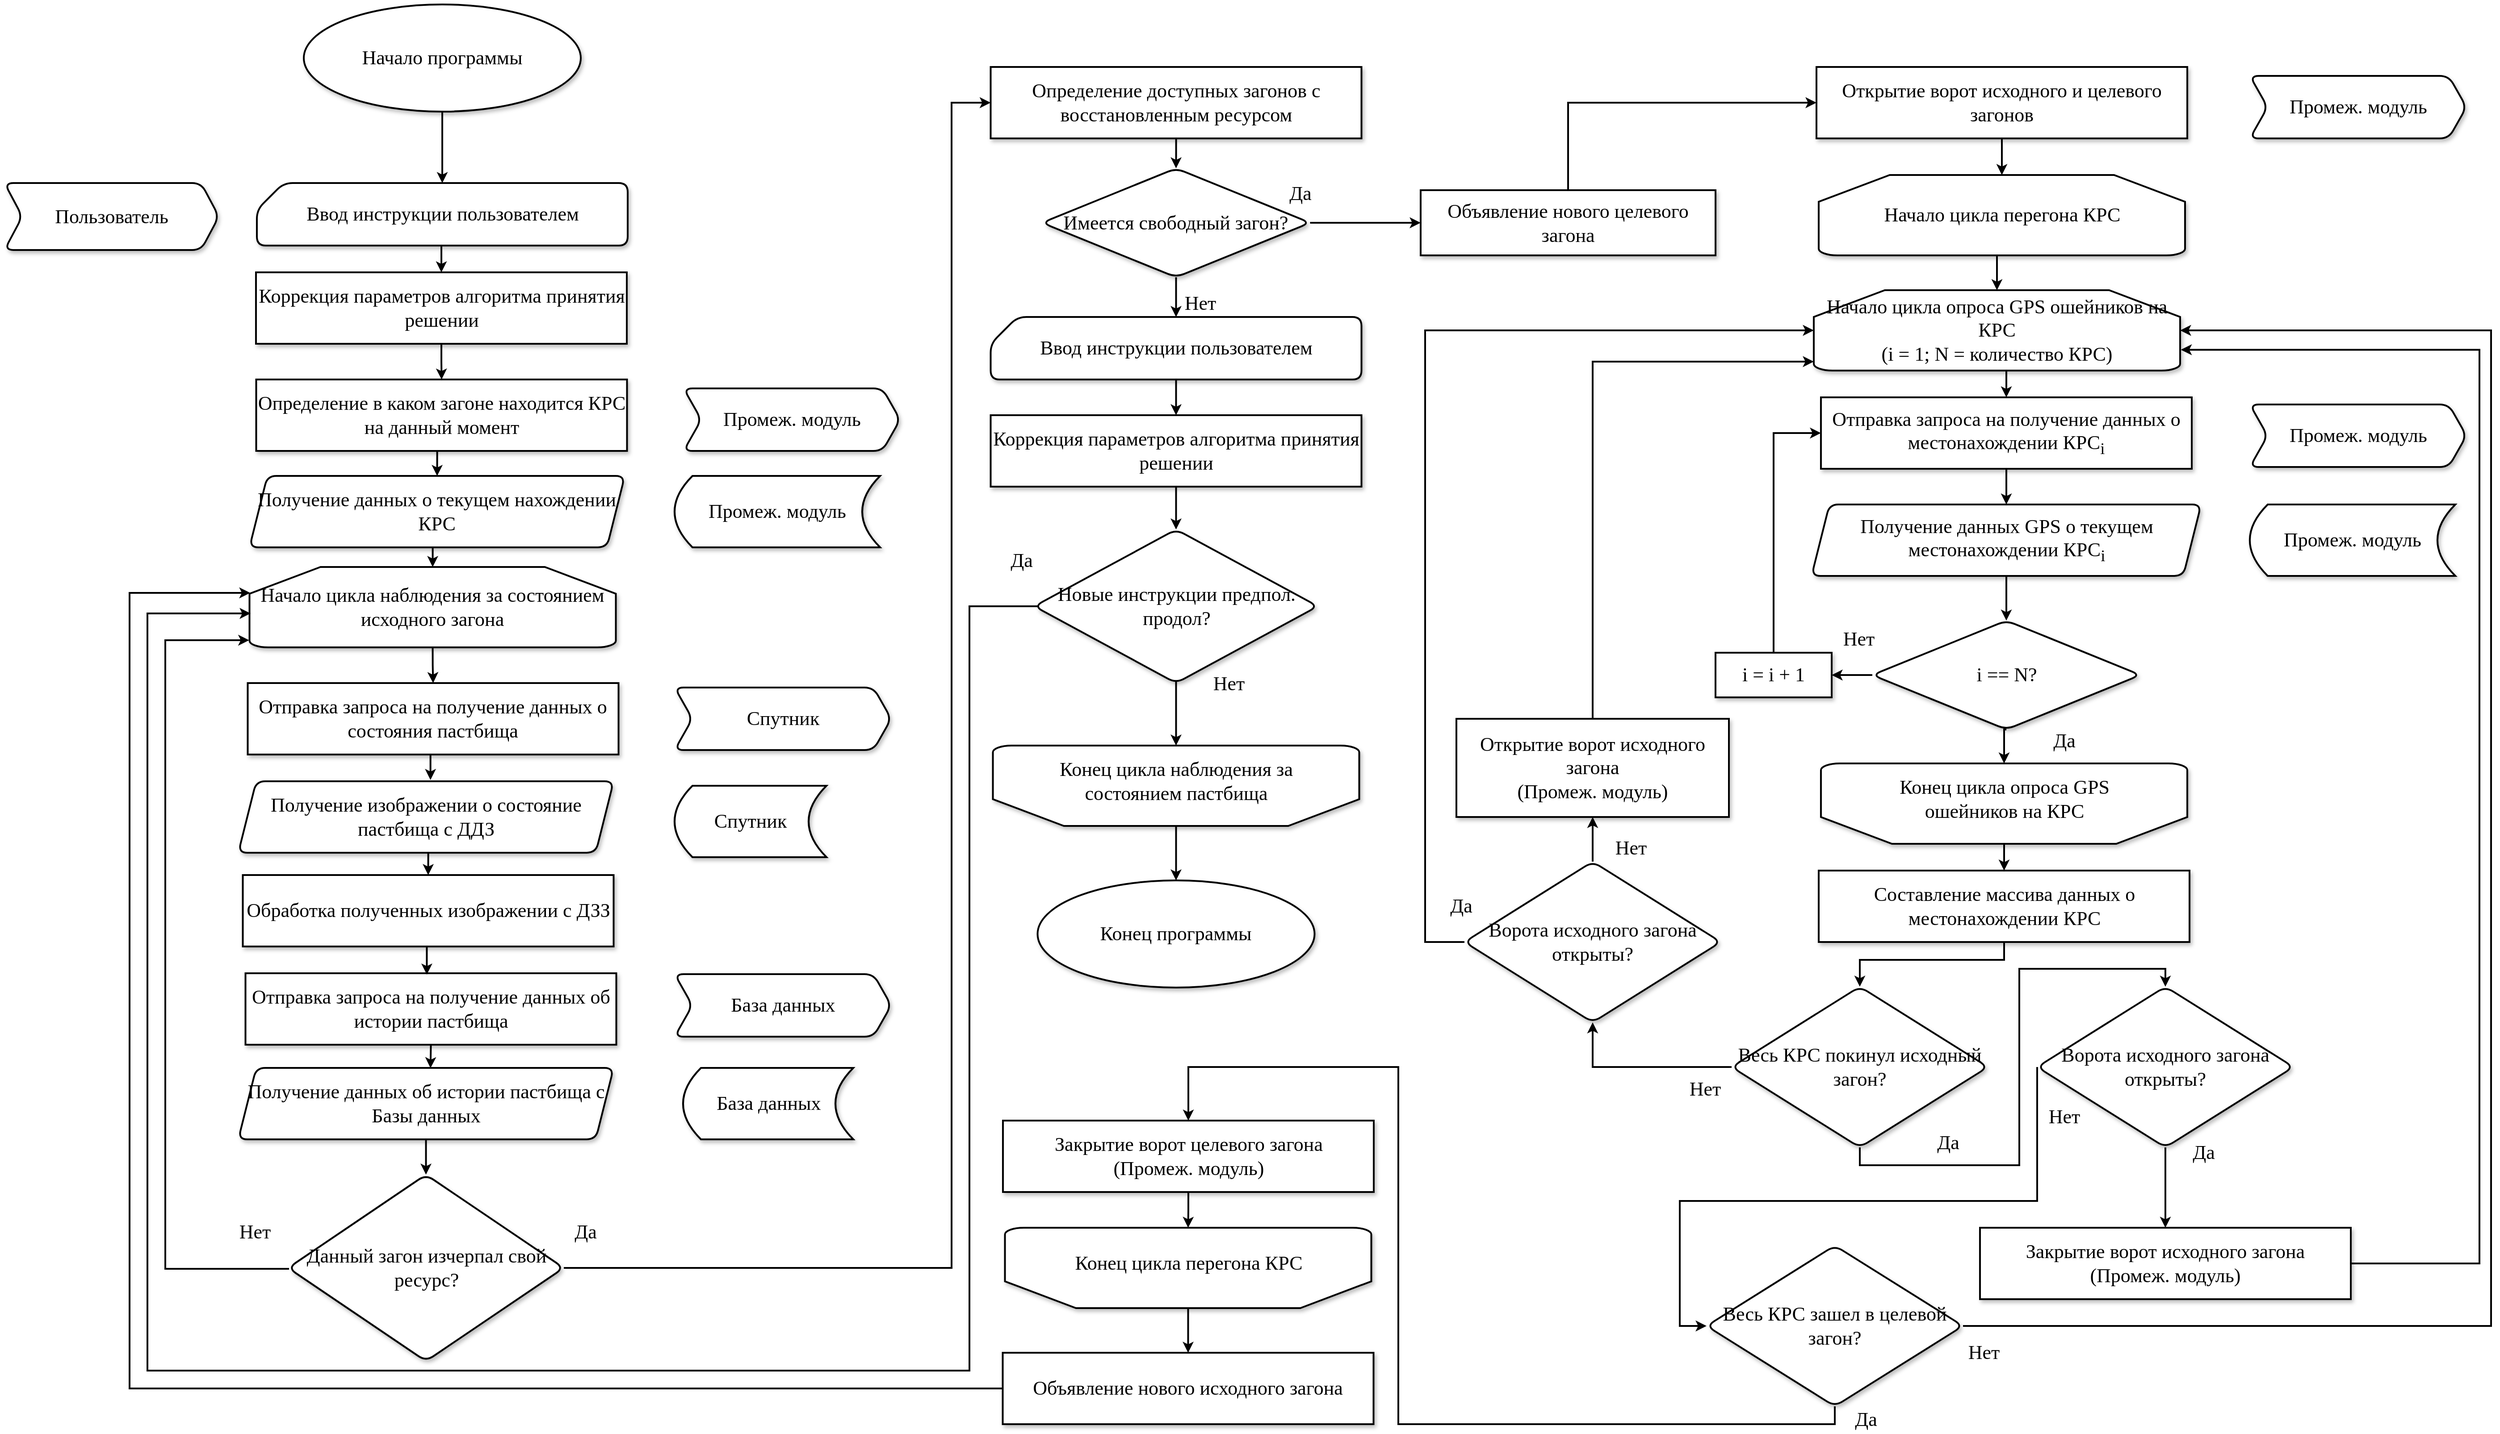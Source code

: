 <mxfile version="13.9.9" type="device"><diagram id="bFi8-XZkjR38sBcgHTQb" name="Page-1"><mxGraphModel dx="2370" dy="1370" grid="1" gridSize="10" guides="1" tooltips="1" connect="1" arrows="1" fold="1" page="1" pageScale="1" pageWidth="1169" pageHeight="827" math="0" shadow="0"><root><mxCell id="0"/><mxCell id="1" parent="0"/><mxCell id="Co5cbFjXZecq965UtmEW-3" style="edgeStyle=orthogonalEdgeStyle;rounded=0;orthogonalLoop=1;jettySize=auto;html=1;exitX=0.5;exitY=1;exitDx=0;exitDy=0;entryX=0.5;entryY=0;entryDx=0;entryDy=0;strokeWidth=2;" parent="1" source="e-T2P2M7QScNekjC2IlG-3" target="e-T2P2M7QScNekjC2IlG-33" edge="1"><mxGeometry relative="1" as="geometry"/></mxCell><mxCell id="e-T2P2M7QScNekjC2IlG-3" value="Коррекция параметров алгоритма принятия решении" style="rounded=0;whiteSpace=wrap;html=1;shadow=1;glass=0;sketch=0;strokeWidth=2;fontFamily=Verdana;fontSize=22;" parent="1" vertex="1"><mxGeometry x="301.5" y="310" width="415" height="80" as="geometry"/></mxCell><mxCell id="e-T2P2M7QScNekjC2IlG-79" style="edgeStyle=orthogonalEdgeStyle;rounded=0;orthogonalLoop=1;jettySize=auto;html=1;exitX=0.5;exitY=1;exitDx=0;exitDy=0;entryX=0.5;entryY=0;entryDx=0;entryDy=0;strokeWidth=2;fillColor=#ffffff;fontFamily=Verdana;fontSize=22;" parent="1" source="e-T2P2M7QScNekjC2IlG-4" target="e-T2P2M7QScNekjC2IlG-51" edge="1"><mxGeometry relative="1" as="geometry"/></mxCell><mxCell id="e-T2P2M7QScNekjC2IlG-4" value="Получение изображении о состояние пастбища с ДДЗ" style="shape=parallelogram;perimeter=parallelogramPerimeter;whiteSpace=wrap;html=1;fixedSize=1;rounded=1;shadow=1;glass=0;sketch=0;strokeWidth=2;fontFamily=Verdana;fontSize=22;" parent="1" vertex="1"><mxGeometry x="281.75" y="880" width="420" height="80" as="geometry"/></mxCell><mxCell id="e-T2P2M7QScNekjC2IlG-70" style="edgeStyle=orthogonalEdgeStyle;rounded=0;orthogonalLoop=1;jettySize=auto;html=1;exitX=1;exitY=0.5;exitDx=0;exitDy=0;entryX=0;entryY=0.5;entryDx=0;entryDy=0;strokeWidth=2;fillColor=#ffffff;fontFamily=Verdana;fontSize=22;" parent="1" source="e-T2P2M7QScNekjC2IlG-5" target="e-T2P2M7QScNekjC2IlG-35" edge="1"><mxGeometry relative="1" as="geometry"><mxPoint x="982" y="120" as="sourcePoint"/><Array as="points"><mxPoint x="1080" y="1425"/><mxPoint x="1080" y="120"/></Array></mxGeometry></mxCell><mxCell id="e-T2P2M7QScNekjC2IlG-84" style="edgeStyle=orthogonalEdgeStyle;rounded=0;orthogonalLoop=1;jettySize=auto;html=1;exitX=0;exitY=0.5;exitDx=0;exitDy=0;entryX=-0.001;entryY=0.911;entryDx=0;entryDy=0;entryPerimeter=0;strokeWidth=2;fillColor=#ffffff;fontFamily=Verdana;fontSize=22;" parent="1" source="e-T2P2M7QScNekjC2IlG-5" target="e-T2P2M7QScNekjC2IlG-11" edge="1"><mxGeometry relative="1" as="geometry"><Array as="points"><mxPoint x="200" y="1426"/><mxPoint x="200" y="722"/></Array></mxGeometry></mxCell><mxCell id="e-T2P2M7QScNekjC2IlG-5" value="&lt;font style=&quot;font-size: 22px&quot;&gt;Данный загон изчерпал свой ресурс?&lt;/font&gt;" style="rhombus;whiteSpace=wrap;html=1;rounded=1;shadow=1;glass=0;sketch=0;strokeWidth=2;fontFamily=Verdana;fontSize=22;labelPosition=center;verticalLabelPosition=middle;align=center;verticalAlign=middle;" parent="1" vertex="1"><mxGeometry x="337.5" y="1320.5" width="308.5" height="209" as="geometry"/></mxCell><mxCell id="ansEejGBNnt-hUY4Amy4-2" style="edgeStyle=orthogonalEdgeStyle;rounded=0;orthogonalLoop=1;jettySize=auto;html=1;exitX=0.5;exitY=1;exitDx=0;exitDy=0;entryX=0.5;entryY=0;entryDx=0;entryDy=0;entryPerimeter=0;strokeWidth=2;" parent="1" source="e-T2P2M7QScNekjC2IlG-8" target="e-T2P2M7QScNekjC2IlG-10" edge="1"><mxGeometry relative="1" as="geometry"/></mxCell><mxCell id="e-T2P2M7QScNekjC2IlG-8" value="Начало программы" style="ellipse;whiteSpace=wrap;html=1;rounded=1;shadow=1;glass=0;sketch=0;strokeWidth=2;fontFamily=Verdana;fontSize=22;" parent="1" vertex="1"><mxGeometry x="355" y="10" width="310" height="120" as="geometry"/></mxCell><mxCell id="e-T2P2M7QScNekjC2IlG-9" value="Конец программы" style="ellipse;whiteSpace=wrap;html=1;rounded=1;shadow=1;glass=0;sketch=0;strokeWidth=2;fontFamily=Verdana;fontSize=22;" parent="1" vertex="1"><mxGeometry x="1176.25" y="991" width="310" height="120" as="geometry"/></mxCell><mxCell id="ansEejGBNnt-hUY4Amy4-3" style="edgeStyle=orthogonalEdgeStyle;rounded=0;orthogonalLoop=1;jettySize=auto;html=1;exitX=0.5;exitY=1;exitDx=0;exitDy=0;exitPerimeter=0;entryX=0.5;entryY=0;entryDx=0;entryDy=0;strokeWidth=2;" parent="1" source="e-T2P2M7QScNekjC2IlG-10" target="e-T2P2M7QScNekjC2IlG-3" edge="1"><mxGeometry relative="1" as="geometry"/></mxCell><mxCell id="e-T2P2M7QScNekjC2IlG-10" value="Ввод инструкции пользователем" style="shape=card;whiteSpace=wrap;html=1;rounded=1;shadow=1;glass=0;sketch=0;strokeWidth=2;fontFamily=Verdana;fontSize=22;" parent="1" vertex="1"><mxGeometry x="302.5" y="210" width="415" height="70" as="geometry"/></mxCell><mxCell id="Co5cbFjXZecq965UtmEW-2" style="edgeStyle=orthogonalEdgeStyle;rounded=0;orthogonalLoop=1;jettySize=auto;html=1;exitX=0.5;exitY=1;exitDx=0;exitDy=0;exitPerimeter=0;entryX=0.5;entryY=0;entryDx=0;entryDy=0;strokeWidth=2;" parent="1" source="e-T2P2M7QScNekjC2IlG-11" target="e-T2P2M7QScNekjC2IlG-27" edge="1"><mxGeometry relative="1" as="geometry"/></mxCell><mxCell id="e-T2P2M7QScNekjC2IlG-11" value="Начало цикла наблюдения за состоянием исходного загона" style="strokeWidth=2;html=1;shape=mxgraph.flowchart.loop_limit;whiteSpace=wrap;rounded=1;shadow=1;glass=0;sketch=0;fontFamily=Verdana;fontSize=22;" parent="1" vertex="1"><mxGeometry x="294.25" y="640" width="410" height="90" as="geometry"/></mxCell><mxCell id="e-T2P2M7QScNekjC2IlG-16" value="" style="group" parent="1" vertex="1" connectable="0"><mxGeometry x="1126.25" y="840" width="410" height="90" as="geometry"/></mxCell><mxCell id="e-T2P2M7QScNekjC2IlG-12" value="" style="strokeWidth=2;shape=mxgraph.flowchart.loop_limit;whiteSpace=wrap;rounded=1;shadow=1;glass=0;sketch=0;fontFamily=Verdana;fontSize=22;rotation=-180;horizontal=1;verticalAlign=middle;labelPosition=center;verticalLabelPosition=middle;align=center;html=1;flipH=0;flipV=0;direction=east;" parent="e-T2P2M7QScNekjC2IlG-16" vertex="1"><mxGeometry width="410" height="90" as="geometry"/></mxCell><mxCell id="e-T2P2M7QScNekjC2IlG-15" value="&lt;span style=&quot;background-color: rgb(255 , 255 , 255)&quot;&gt;Конец цикла наблюдения за &lt;br&gt;состоянием пастбища&lt;/span&gt;" style="text;html=1;align=center;verticalAlign=middle;resizable=0;points=[];autosize=1;fontSize=22;fontFamily=Verdana;" parent="e-T2P2M7QScNekjC2IlG-16" vertex="1"><mxGeometry x="35" y="10" width="340" height="60" as="geometry"/></mxCell><mxCell id="Co5cbFjXZecq965UtmEW-7" style="edgeStyle=orthogonalEdgeStyle;rounded=0;orthogonalLoop=1;jettySize=auto;html=1;exitX=0.5;exitY=1;exitDx=0;exitDy=0;entryX=0.5;entryY=0;entryDx=0;entryDy=0;strokeWidth=2;" parent="1" source="e-T2P2M7QScNekjC2IlG-17" target="e-T2P2M7QScNekjC2IlG-5" edge="1"><mxGeometry relative="1" as="geometry"/></mxCell><mxCell id="e-T2P2M7QScNekjC2IlG-17" value="Получение данных об истории пастбища с Базы данных" style="shape=parallelogram;perimeter=parallelogramPerimeter;whiteSpace=wrap;html=1;fixedSize=1;rounded=1;shadow=1;glass=0;sketch=0;strokeWidth=2;fontFamily=Verdana;fontSize=22;" parent="1" vertex="1"><mxGeometry x="281.75" y="1201" width="420" height="80" as="geometry"/></mxCell><mxCell id="e-T2P2M7QScNekjC2IlG-21" value="Спутник" style="shape=dataStorage;whiteSpace=wrap;html=1;fixedSize=1;rounded=1;shadow=1;glass=0;sketch=0;strokeWidth=2;fontFamily=Verdana;fontSize=22;" parent="1" vertex="1"><mxGeometry x="770" y="885" width="170" height="80" as="geometry"/></mxCell><mxCell id="e-T2P2M7QScNekjC2IlG-78" style="edgeStyle=orthogonalEdgeStyle;rounded=0;orthogonalLoop=1;jettySize=auto;html=1;exitX=0.5;exitY=1;exitDx=0;exitDy=0;entryX=0.512;entryY=-0.019;entryDx=0;entryDy=0;entryPerimeter=0;strokeWidth=2;fillColor=#ffffff;fontFamily=Verdana;fontSize=22;" parent="1" source="e-T2P2M7QScNekjC2IlG-27" target="e-T2P2M7QScNekjC2IlG-4" edge="1"><mxGeometry relative="1" as="geometry"/></mxCell><mxCell id="e-T2P2M7QScNekjC2IlG-27" value="Отправка запроса на получение данных о состояния пастбища" style="rounded=0;whiteSpace=wrap;html=1;shadow=1;glass=0;sketch=0;strokeWidth=2;fontFamily=Verdana;fontSize=22;" parent="1" vertex="1"><mxGeometry x="292.25" y="770" width="415" height="80" as="geometry"/></mxCell><mxCell id="e-T2P2M7QScNekjC2IlG-28" value="Спутник" style="shape=step;perimeter=stepPerimeter;whiteSpace=wrap;html=1;fixedSize=1;rounded=1;shadow=1;glass=0;sketch=0;strokeWidth=2;fontFamily=Verdana;fontSize=22;" parent="1" vertex="1"><mxGeometry x="770" y="775" width="242.5" height="70" as="geometry"/></mxCell><mxCell id="e-T2P2M7QScNekjC2IlG-30" value="База данных" style="shape=dataStorage;whiteSpace=wrap;html=1;fixedSize=1;rounded=1;shadow=1;glass=0;sketch=0;strokeWidth=2;fontFamily=Verdana;fontSize=22;" parent="1" vertex="1"><mxGeometry x="779.5" y="1201" width="190.5" height="80" as="geometry"/></mxCell><mxCell id="e-T2P2M7QScNekjC2IlG-81" style="edgeStyle=orthogonalEdgeStyle;rounded=0;orthogonalLoop=1;jettySize=auto;html=1;exitX=0.5;exitY=1;exitDx=0;exitDy=0;entryX=0.512;entryY=0.003;entryDx=0;entryDy=0;entryPerimeter=0;strokeWidth=2;fillColor=#ffffff;fontFamily=Verdana;fontSize=22;" parent="1" source="e-T2P2M7QScNekjC2IlG-31" target="e-T2P2M7QScNekjC2IlG-17" edge="1"><mxGeometry relative="1" as="geometry"/></mxCell><mxCell id="e-T2P2M7QScNekjC2IlG-31" value="Отправка запроса на получение данных об истории пастбища" style="rounded=0;whiteSpace=wrap;html=1;shadow=1;glass=0;sketch=0;strokeWidth=2;fontFamily=Verdana;fontSize=22;" parent="1" vertex="1"><mxGeometry x="289.75" y="1095" width="415" height="80" as="geometry"/></mxCell><mxCell id="e-T2P2M7QScNekjC2IlG-32" value="База данных" style="shape=step;perimeter=stepPerimeter;whiteSpace=wrap;html=1;fixedSize=1;rounded=1;shadow=1;glass=0;sketch=0;strokeWidth=2;fontFamily=Verdana;fontSize=22;" parent="1" vertex="1"><mxGeometry x="770" y="1096" width="242.5" height="70" as="geometry"/></mxCell><mxCell id="GmM8mbtQLHidGKIdBbC9-91" style="edgeStyle=orthogonalEdgeStyle;rounded=0;orthogonalLoop=1;jettySize=auto;html=1;exitX=0.5;exitY=1;exitDx=0;exitDy=0;entryX=0.5;entryY=0;entryDx=0;entryDy=0;strokeWidth=2;" parent="1" source="e-T2P2M7QScNekjC2IlG-33" target="GmM8mbtQLHidGKIdBbC9-88" edge="1"><mxGeometry relative="1" as="geometry"/></mxCell><mxCell id="e-T2P2M7QScNekjC2IlG-33" value="Определение в каком загоне находится КРС на данный момент" style="rounded=0;whiteSpace=wrap;html=1;shadow=1;glass=0;sketch=0;strokeWidth=2;fontFamily=Verdana;fontSize=22;" parent="1" vertex="1"><mxGeometry x="301.75" y="430" width="415" height="80" as="geometry"/></mxCell><mxCell id="e-T2P2M7QScNekjC2IlG-55" style="edgeStyle=orthogonalEdgeStyle;rounded=0;orthogonalLoop=1;jettySize=auto;html=1;exitX=0.5;exitY=1;exitDx=0;exitDy=0;entryX=0.5;entryY=0;entryDx=0;entryDy=0;entryPerimeter=0;strokeWidth=2;fillColor=#ffffff;fontFamily=Verdana;fontSize=22;" parent="1" source="e-T2P2M7QScNekjC2IlG-34" target="e-T2P2M7QScNekjC2IlG-48" edge="1"><mxGeometry relative="1" as="geometry"/></mxCell><mxCell id="inDBmxUrk0hb2A4qT8G2-2" style="edgeStyle=orthogonalEdgeStyle;rounded=0;orthogonalLoop=1;jettySize=auto;html=1;exitX=1;exitY=0.5;exitDx=0;exitDy=0;entryX=0;entryY=0.5;entryDx=0;entryDy=0;strokeWidth=2;" edge="1" parent="1" source="e-T2P2M7QScNekjC2IlG-34" target="inDBmxUrk0hb2A4qT8G2-1"><mxGeometry relative="1" as="geometry"/></mxCell><mxCell id="e-T2P2M7QScNekjC2IlG-34" value="Имеется свободный загон?" style="rhombus;whiteSpace=wrap;html=1;rounded=1;shadow=1;glass=0;sketch=0;strokeWidth=2;fontFamily=Verdana;fontSize=22;" parent="1" vertex="1"><mxGeometry x="1181.25" y="193.5" width="300" height="122" as="geometry"/></mxCell><mxCell id="e-T2P2M7QScNekjC2IlG-53" style="edgeStyle=orthogonalEdgeStyle;rounded=0;orthogonalLoop=1;jettySize=auto;html=1;entryX=0.5;entryY=0;entryDx=0;entryDy=0;strokeWidth=2;fillColor=#ffffff;fontFamily=Verdana;fontSize=22;" parent="1" source="e-T2P2M7QScNekjC2IlG-35" target="e-T2P2M7QScNekjC2IlG-34" edge="1"><mxGeometry relative="1" as="geometry"/></mxCell><mxCell id="e-T2P2M7QScNekjC2IlG-35" value="Определение доступных загонов с восстановленным ресурсом" style="rounded=0;whiteSpace=wrap;html=1;shadow=1;glass=0;sketch=0;strokeWidth=2;fontFamily=Verdana;fontSize=22;" parent="1" vertex="1"><mxGeometry x="1123.75" y="80" width="415" height="80" as="geometry"/></mxCell><mxCell id="e-T2P2M7QScNekjC2IlG-37" value="Промеж. модуль" style="shape=step;perimeter=stepPerimeter;whiteSpace=wrap;html=1;fixedSize=1;rounded=1;shadow=1;glass=0;sketch=0;strokeWidth=2;fontFamily=Verdana;fontSize=22;" parent="1" vertex="1"><mxGeometry x="2533" y="90" width="242.5" height="70" as="geometry"/></mxCell><mxCell id="e-T2P2M7QScNekjC2IlG-45" value="Промеж. модуль" style="shape=step;perimeter=stepPerimeter;whiteSpace=wrap;html=1;fixedSize=1;rounded=1;shadow=1;glass=0;sketch=0;strokeWidth=2;fontFamily=Verdana;fontSize=22;" parent="1" vertex="1"><mxGeometry x="2533" y="458" width="242.5" height="70" as="geometry"/></mxCell><mxCell id="e-T2P2M7QScNekjC2IlG-46" value="Промеж. модуль" style="shape=dataStorage;whiteSpace=wrap;html=1;fixedSize=1;rounded=1;shadow=1;glass=0;sketch=0;strokeWidth=2;fontFamily=Verdana;fontSize=22;" parent="1" vertex="1"><mxGeometry x="2533" y="570" width="230" height="80" as="geometry"/></mxCell><mxCell id="e-T2P2M7QScNekjC2IlG-87" style="edgeStyle=orthogonalEdgeStyle;rounded=0;orthogonalLoop=1;jettySize=auto;html=1;exitX=0.014;exitY=0.5;exitDx=0;exitDy=0;strokeWidth=2;fillColor=#ffffff;fontFamily=Verdana;fontSize=22;exitPerimeter=0;entryX=0.003;entryY=0.578;entryDx=0;entryDy=0;entryPerimeter=0;" parent="1" source="e-T2P2M7QScNekjC2IlG-90" target="e-T2P2M7QScNekjC2IlG-11" edge="1"><mxGeometry relative="1" as="geometry"><Array as="points"><mxPoint x="1100" y="684"/><mxPoint x="1100" y="1540"/><mxPoint x="180" y="1540"/><mxPoint x="180" y="692"/></Array><mxPoint x="305" y="610" as="targetPoint"/></mxGeometry></mxCell><mxCell id="e-T2P2M7QScNekjC2IlG-92" style="edgeStyle=orthogonalEdgeStyle;rounded=0;orthogonalLoop=1;jettySize=auto;html=1;exitX=0.5;exitY=1;exitDx=0;exitDy=0;entryX=0.5;entryY=0;entryDx=0;entryDy=0;strokeWidth=2;fillColor=#ffffff;fontFamily=Verdana;fontSize=22;" parent="1" source="e-T2P2M7QScNekjC2IlG-47" target="e-T2P2M7QScNekjC2IlG-90" edge="1"><mxGeometry relative="1" as="geometry"><mxPoint x="1331.25" y="575" as="targetPoint"/></mxGeometry></mxCell><mxCell id="e-T2P2M7QScNekjC2IlG-47" value="Коррекция параметров алгоритма принятия решении" style="rounded=0;whiteSpace=wrap;html=1;shadow=1;glass=0;sketch=0;strokeWidth=2;fontFamily=Verdana;fontSize=22;" parent="1" vertex="1"><mxGeometry x="1123.75" y="470" width="415" height="80" as="geometry"/></mxCell><mxCell id="e-T2P2M7QScNekjC2IlG-56" style="edgeStyle=orthogonalEdgeStyle;rounded=0;orthogonalLoop=1;jettySize=auto;html=1;entryX=0.5;entryY=0;entryDx=0;entryDy=0;strokeWidth=2;fillColor=#ffffff;fontFamily=Verdana;fontSize=22;" parent="1" source="e-T2P2M7QScNekjC2IlG-48" target="e-T2P2M7QScNekjC2IlG-47" edge="1"><mxGeometry relative="1" as="geometry"/></mxCell><mxCell id="e-T2P2M7QScNekjC2IlG-48" value="Ввод инструкции пользователем" style="shape=card;whiteSpace=wrap;html=1;rounded=1;shadow=1;glass=0;sketch=0;strokeWidth=2;fontFamily=Verdana;fontSize=22;" parent="1" vertex="1"><mxGeometry x="1123.75" y="360" width="415" height="70" as="geometry"/></mxCell><mxCell id="e-T2P2M7QScNekjC2IlG-80" style="edgeStyle=orthogonalEdgeStyle;rounded=0;orthogonalLoop=1;jettySize=auto;html=1;exitX=0.5;exitY=1;exitDx=0;exitDy=0;entryX=0.489;entryY=0.018;entryDx=0;entryDy=0;entryPerimeter=0;strokeWidth=2;fillColor=#ffffff;fontFamily=Verdana;fontSize=22;" parent="1" source="e-T2P2M7QScNekjC2IlG-51" target="e-T2P2M7QScNekjC2IlG-31" edge="1"><mxGeometry relative="1" as="geometry"/></mxCell><mxCell id="e-T2P2M7QScNekjC2IlG-51" value="Обработка полученных изображении с ДЗЗ" style="rounded=0;whiteSpace=wrap;html=1;shadow=1;glass=0;sketch=0;strokeWidth=2;fontFamily=Verdana;fontSize=22;" parent="1" vertex="1"><mxGeometry x="286.75" y="985" width="415" height="80" as="geometry"/></mxCell><mxCell id="e-T2P2M7QScNekjC2IlG-67" value="Нет" style="text;html=1;align=center;verticalAlign=middle;resizable=0;points=[];autosize=1;fontSize=22;fontFamily=Verdana;fontStyle=0" parent="1" vertex="1"><mxGeometry x="1327.5" y="330" width="60" height="30" as="geometry"/></mxCell><mxCell id="e-T2P2M7QScNekjC2IlG-68" value="Да" style="text;html=1;align=center;verticalAlign=middle;resizable=0;points=[];autosize=1;fontSize=22;fontFamily=Verdana;fontStyle=0" parent="1" vertex="1"><mxGeometry x="1450" y="207" width="40" height="30" as="geometry"/></mxCell><mxCell id="e-T2P2M7QScNekjC2IlG-85" value="Нет" style="text;html=1;align=center;verticalAlign=middle;resizable=0;points=[];autosize=1;fontSize=22;fontFamily=Verdana;fontStyle=0" parent="1" vertex="1"><mxGeometry x="270" y="1370" width="60" height="30" as="geometry"/></mxCell><mxCell id="e-T2P2M7QScNekjC2IlG-86" value="Да" style="text;html=1;align=center;verticalAlign=middle;resizable=0;points=[];autosize=1;fontSize=22;fontFamily=Verdana;fontStyle=0" parent="1" vertex="1"><mxGeometry x="650" y="1370" width="40" height="30" as="geometry"/></mxCell><mxCell id="e-T2P2M7QScNekjC2IlG-89" style="edgeStyle=orthogonalEdgeStyle;rounded=0;orthogonalLoop=1;jettySize=auto;html=1;exitX=0.5;exitY=0;exitDx=0;exitDy=0;exitPerimeter=0;entryX=0.5;entryY=0;entryDx=0;entryDy=0;strokeWidth=2;fillColor=#ffffff;fontFamily=Verdana;fontSize=22;" parent="1" source="e-T2P2M7QScNekjC2IlG-12" target="e-T2P2M7QScNekjC2IlG-9" edge="1"><mxGeometry relative="1" as="geometry"/></mxCell><mxCell id="e-T2P2M7QScNekjC2IlG-91" style="edgeStyle=orthogonalEdgeStyle;rounded=0;orthogonalLoop=1;jettySize=auto;html=1;exitX=0.5;exitY=0.979;exitDx=0;exitDy=0;entryX=0.5;entryY=1;entryDx=0;entryDy=0;entryPerimeter=0;strokeWidth=2;fillColor=#ffffff;fontFamily=Verdana;fontSize=22;exitPerimeter=0;" parent="1" source="e-T2P2M7QScNekjC2IlG-90" target="e-T2P2M7QScNekjC2IlG-12" edge="1"><mxGeometry relative="1" as="geometry"/></mxCell><mxCell id="e-T2P2M7QScNekjC2IlG-90" value="Новые инструкции предпол. продол?" style="rhombus;whiteSpace=wrap;html=1;rounded=1;shadow=1;glass=0;sketch=0;strokeWidth=2;fontFamily=Verdana;fontSize=22;" parent="1" vertex="1"><mxGeometry x="1172.5" y="598" width="317.5" height="172" as="geometry"/></mxCell><mxCell id="e-T2P2M7QScNekjC2IlG-93" value="Нет" style="text;html=1;align=center;verticalAlign=middle;resizable=0;points=[];autosize=1;fontSize=22;fontFamily=Verdana;fontStyle=0" parent="1" vertex="1"><mxGeometry x="1360" y="756" width="60" height="30" as="geometry"/></mxCell><mxCell id="e-T2P2M7QScNekjC2IlG-94" value="Да" style="text;html=1;align=center;verticalAlign=middle;resizable=0;points=[];autosize=1;fontSize=22;fontFamily=Verdana;fontStyle=0" parent="1" vertex="1"><mxGeometry x="1137.5" y="618" width="40" height="30" as="geometry"/></mxCell><mxCell id="GmM8mbtQLHidGKIdBbC9-1" value="Промеж. модуль" style="shape=step;perimeter=stepPerimeter;whiteSpace=wrap;html=1;fixedSize=1;rounded=1;shadow=1;glass=0;sketch=0;strokeWidth=2;fontFamily=Verdana;fontSize=22;" parent="1" vertex="1"><mxGeometry x="780" y="440" width="242.5" height="70" as="geometry"/></mxCell><mxCell id="GmM8mbtQLHidGKIdBbC9-2" value="Пользователь" style="shape=step;perimeter=stepPerimeter;whiteSpace=wrap;html=1;fixedSize=1;rounded=1;shadow=1;glass=0;sketch=0;strokeWidth=2;fontFamily=Verdana;fontSize=22;" parent="1" vertex="1"><mxGeometry x="20" y="210" width="240" height="75" as="geometry"/></mxCell><mxCell id="GmM8mbtQLHidGKIdBbC9-3" style="edgeStyle=orthogonalEdgeStyle;rounded=0;orthogonalLoop=1;jettySize=auto;html=1;exitX=0.5;exitY=1;exitDx=0;exitDy=0;exitPerimeter=0;entryX=0.5;entryY=0;entryDx=0;entryDy=0;strokeWidth=2;fillColor=#ffffff;fontFamily=Verdana;fontSize=22;" parent="1" source="GmM8mbtQLHidGKIdBbC9-4" target="GmM8mbtQLHidGKIdBbC9-11" edge="1"><mxGeometry relative="1" as="geometry"/></mxCell><mxCell id="GmM8mbtQLHidGKIdBbC9-4" value="Начало цикла опроса GPS ошейников на КРС&lt;br&gt;(i = 1; N = количество КРС)" style="strokeWidth=2;html=1;shape=mxgraph.flowchart.loop_limit;whiteSpace=wrap;rounded=1;shadow=1;glass=0;sketch=0;fontFamily=Verdana;fontSize=22;" parent="1" vertex="1"><mxGeometry x="2045" y="330" width="410" height="90" as="geometry"/></mxCell><mxCell id="GmM8mbtQLHidGKIdBbC9-5" value="" style="group" parent="1" vertex="1" connectable="0"><mxGeometry x="2053" y="860" width="465" height="90" as="geometry"/></mxCell><mxCell id="GmM8mbtQLHidGKIdBbC9-6" value="" style="strokeWidth=2;shape=mxgraph.flowchart.loop_limit;whiteSpace=wrap;rounded=1;shadow=1;glass=0;sketch=0;fontFamily=Verdana;fontSize=22;rotation=-180;horizontal=1;verticalAlign=middle;labelPosition=center;verticalLabelPosition=middle;align=center;html=1;flipH=0;flipV=0;direction=east;" parent="GmM8mbtQLHidGKIdBbC9-5" vertex="1"><mxGeometry width="410" height="90" as="geometry"/></mxCell><mxCell id="GmM8mbtQLHidGKIdBbC9-7" value="&lt;span&gt;Конец&amp;nbsp;&lt;/span&gt;&lt;span&gt;цикла опроса GPS &lt;br&gt;ошейников на КРС&lt;/span&gt;" style="text;html=1;align=center;verticalAlign=middle;resizable=0;points=[];autosize=1;fontSize=22;fontFamily=Verdana;" parent="GmM8mbtQLHidGKIdBbC9-5" vertex="1"><mxGeometry x="55" y="10" width="300" height="60" as="geometry"/></mxCell><mxCell id="GmM8mbtQLHidGKIdBbC9-8" style="edgeStyle=orthogonalEdgeStyle;rounded=0;orthogonalLoop=1;jettySize=auto;html=1;exitX=0.5;exitY=1;exitDx=0;exitDy=0;entryX=0.5;entryY=0;entryDx=0;entryDy=0;strokeWidth=2;fillColor=#ffffff;fontFamily=Verdana;fontSize=22;" parent="1" source="GmM8mbtQLHidGKIdBbC9-9" target="GmM8mbtQLHidGKIdBbC9-13" edge="1"><mxGeometry relative="1" as="geometry"/></mxCell><mxCell id="GmM8mbtQLHidGKIdBbC9-9" value="Получение данных GPS о текущем местонахождении КРС&lt;sub&gt;i&lt;/sub&gt;" style="shape=parallelogram;perimeter=parallelogramPerimeter;whiteSpace=wrap;html=1;fixedSize=1;rounded=1;shadow=1;glass=0;sketch=0;strokeWidth=2;fontFamily=Verdana;fontSize=22;" parent="1" vertex="1"><mxGeometry x="2042.5" y="570" width="436" height="80" as="geometry"/></mxCell><mxCell id="GmM8mbtQLHidGKIdBbC9-10" style="edgeStyle=orthogonalEdgeStyle;rounded=0;orthogonalLoop=1;jettySize=auto;html=1;exitX=0.5;exitY=1;exitDx=0;exitDy=0;entryX=0.5;entryY=0;entryDx=0;entryDy=0;strokeWidth=2;fillColor=#ffffff;fontFamily=Verdana;fontSize=22;" parent="1" source="GmM8mbtQLHidGKIdBbC9-11" target="GmM8mbtQLHidGKIdBbC9-9" edge="1"><mxGeometry relative="1" as="geometry"/></mxCell><mxCell id="GmM8mbtQLHidGKIdBbC9-11" value="Отправка запроса на получение данных о местонахождении КРС&lt;sub&gt;i&lt;/sub&gt;" style="rounded=0;whiteSpace=wrap;html=1;shadow=1;glass=0;sketch=0;strokeWidth=2;fontFamily=Verdana;fontSize=22;" parent="1" vertex="1"><mxGeometry x="2053" y="450" width="415" height="80" as="geometry"/></mxCell><mxCell id="GmM8mbtQLHidGKIdBbC9-12" style="edgeStyle=orthogonalEdgeStyle;rounded=0;orthogonalLoop=1;jettySize=auto;html=1;exitX=0.5;exitY=1;exitDx=0;exitDy=0;entryX=0.5;entryY=1;entryDx=0;entryDy=0;entryPerimeter=0;strokeWidth=2;fillColor=#ffffff;fontFamily=Verdana;fontSize=22;" parent="1" source="GmM8mbtQLHidGKIdBbC9-13" target="GmM8mbtQLHidGKIdBbC9-6" edge="1"><mxGeometry relative="1" as="geometry"/></mxCell><mxCell id="GmM8mbtQLHidGKIdBbC9-18" style="edgeStyle=orthogonalEdgeStyle;rounded=0;orthogonalLoop=1;jettySize=auto;html=1;exitX=0;exitY=0.5;exitDx=0;exitDy=0;entryX=1;entryY=0.5;entryDx=0;entryDy=0;strokeWidth=2;" parent="1" source="GmM8mbtQLHidGKIdBbC9-13" target="GmM8mbtQLHidGKIdBbC9-17" edge="1"><mxGeometry relative="1" as="geometry"/></mxCell><mxCell id="GmM8mbtQLHidGKIdBbC9-13" value="i == N?" style="rhombus;whiteSpace=wrap;html=1;rounded=1;shadow=1;glass=0;sketch=0;strokeWidth=2;fontFamily=Verdana;fontSize=22;" parent="1" vertex="1"><mxGeometry x="2110.5" y="700" width="300" height="122" as="geometry"/></mxCell><mxCell id="GmM8mbtQLHidGKIdBbC9-14" value="Нет" style="text;html=1;align=center;verticalAlign=middle;resizable=0;points=[];autosize=1;fontSize=22;fontFamily=Verdana;fontStyle=0" parent="1" vertex="1"><mxGeometry x="2065" y="706" width="60" height="30" as="geometry"/></mxCell><mxCell id="GmM8mbtQLHidGKIdBbC9-15" value="Да" style="text;html=1;align=center;verticalAlign=middle;resizable=0;points=[];autosize=1;fontSize=22;fontFamily=Verdana;fontStyle=0" parent="1" vertex="1"><mxGeometry x="2305" y="820" width="40" height="30" as="geometry"/></mxCell><mxCell id="GmM8mbtQLHidGKIdBbC9-19" style="edgeStyle=orthogonalEdgeStyle;rounded=0;orthogonalLoop=1;jettySize=auto;html=1;exitX=0.5;exitY=0;exitDx=0;exitDy=0;entryX=0;entryY=0.5;entryDx=0;entryDy=0;strokeWidth=2;" parent="1" source="GmM8mbtQLHidGKIdBbC9-17" target="GmM8mbtQLHidGKIdBbC9-11" edge="1"><mxGeometry relative="1" as="geometry"/></mxCell><mxCell id="GmM8mbtQLHidGKIdBbC9-17" value="i = i + 1" style="rounded=0;whiteSpace=wrap;html=1;shadow=1;glass=0;sketch=0;strokeWidth=2;fontFamily=Verdana;fontSize=22;" parent="1" vertex="1"><mxGeometry x="1935" y="736" width="130" height="50" as="geometry"/></mxCell><mxCell id="GmM8mbtQLHidGKIdBbC9-47" style="edgeStyle=orthogonalEdgeStyle;rounded=0;orthogonalLoop=1;jettySize=auto;html=1;exitX=0.5;exitY=1;exitDx=0;exitDy=0;entryX=0.5;entryY=0;entryDx=0;entryDy=0;strokeWidth=2;" parent="1" source="GmM8mbtQLHidGKIdBbC9-20" target="GmM8mbtQLHidGKIdBbC9-45" edge="1"><mxGeometry relative="1" as="geometry"><Array as="points"><mxPoint x="2258" y="1080"/><mxPoint x="2097" y="1080"/></Array></mxGeometry></mxCell><mxCell id="GmM8mbtQLHidGKIdBbC9-20" value="Составление массива данных о местонахождении КРС" style="rounded=0;whiteSpace=wrap;html=1;shadow=1;glass=0;sketch=0;strokeWidth=2;fontFamily=Verdana;fontSize=22;" parent="1" vertex="1"><mxGeometry x="2050.5" y="980" width="415" height="80" as="geometry"/></mxCell><mxCell id="GmM8mbtQLHidGKIdBbC9-21" style="edgeStyle=orthogonalEdgeStyle;rounded=0;orthogonalLoop=1;jettySize=auto;html=1;exitX=0.5;exitY=0;exitDx=0;exitDy=0;exitPerimeter=0;entryX=0.5;entryY=0;entryDx=0;entryDy=0;strokeWidth=2;" parent="1" source="GmM8mbtQLHidGKIdBbC9-6" target="GmM8mbtQLHidGKIdBbC9-20" edge="1"><mxGeometry relative="1" as="geometry"/></mxCell><mxCell id="GmM8mbtQLHidGKIdBbC9-72" style="edgeStyle=orthogonalEdgeStyle;rounded=0;orthogonalLoop=1;jettySize=auto;html=1;exitX=0.5;exitY=1;exitDx=0;exitDy=0;exitPerimeter=0;entryX=0.5;entryY=0;entryDx=0;entryDy=0;entryPerimeter=0;strokeWidth=2;" parent="1" source="GmM8mbtQLHidGKIdBbC9-40" target="GmM8mbtQLHidGKIdBbC9-4" edge="1"><mxGeometry relative="1" as="geometry"/></mxCell><mxCell id="GmM8mbtQLHidGKIdBbC9-40" value="Начало цикла перегона КРС" style="strokeWidth=2;html=1;shape=mxgraph.flowchart.loop_limit;whiteSpace=wrap;rounded=1;shadow=1;glass=0;sketch=0;fontFamily=Verdana;fontSize=22;" parent="1" vertex="1"><mxGeometry x="2050.5" y="201" width="410" height="90" as="geometry"/></mxCell><mxCell id="GmM8mbtQLHidGKIdBbC9-71" style="edgeStyle=orthogonalEdgeStyle;rounded=0;orthogonalLoop=1;jettySize=auto;html=1;exitX=0.5;exitY=1;exitDx=0;exitDy=0;entryX=0.5;entryY=0;entryDx=0;entryDy=0;entryPerimeter=0;strokeWidth=2;" parent="1" source="GmM8mbtQLHidGKIdBbC9-41" target="GmM8mbtQLHidGKIdBbC9-40" edge="1"><mxGeometry relative="1" as="geometry"/></mxCell><mxCell id="GmM8mbtQLHidGKIdBbC9-41" value="Открытие ворот исходного и целевого загонов" style="rounded=0;whiteSpace=wrap;html=1;shadow=1;glass=0;sketch=0;strokeWidth=2;fontFamily=Verdana;fontSize=22;" parent="1" vertex="1"><mxGeometry x="2048" y="80" width="415" height="80" as="geometry"/></mxCell><mxCell id="GmM8mbtQLHidGKIdBbC9-42" value="" style="group" parent="1" vertex="1" connectable="0"><mxGeometry x="1139.75" y="1380" width="465" height="90" as="geometry"/></mxCell><mxCell id="GmM8mbtQLHidGKIdBbC9-43" value="" style="strokeWidth=2;shape=mxgraph.flowchart.loop_limit;whiteSpace=wrap;rounded=1;shadow=1;glass=0;sketch=0;fontFamily=Verdana;fontSize=22;rotation=-180;horizontal=1;verticalAlign=middle;labelPosition=center;verticalLabelPosition=middle;align=center;html=1;flipH=0;flipV=0;direction=east;" parent="GmM8mbtQLHidGKIdBbC9-42" vertex="1"><mxGeometry width="410" height="90" as="geometry"/></mxCell><mxCell id="GmM8mbtQLHidGKIdBbC9-44" value="&lt;span&gt;Конец&amp;nbsp;&lt;/span&gt;&lt;span&gt;цикла&amp;nbsp;&lt;/span&gt;&lt;span&gt;перегона КРС&lt;/span&gt;" style="text;html=1;align=center;verticalAlign=middle;resizable=0;points=[];autosize=1;fontSize=22;fontFamily=Verdana;" parent="GmM8mbtQLHidGKIdBbC9-42" vertex="1"><mxGeometry x="45" y="25" width="320" height="30" as="geometry"/></mxCell><mxCell id="GmM8mbtQLHidGKIdBbC9-60" style="edgeStyle=orthogonalEdgeStyle;rounded=0;orthogonalLoop=1;jettySize=auto;html=1;exitX=0.5;exitY=1;exitDx=0;exitDy=0;entryX=0.5;entryY=0;entryDx=0;entryDy=0;strokeWidth=2;" parent="1" source="GmM8mbtQLHidGKIdBbC9-45" target="GmM8mbtQLHidGKIdBbC9-59" edge="1"><mxGeometry relative="1" as="geometry"><Array as="points"><mxPoint x="2097" y="1310"/><mxPoint x="2275" y="1310"/><mxPoint x="2275" y="1090"/><mxPoint x="2439" y="1090"/></Array></mxGeometry></mxCell><mxCell id="inDBmxUrk0hb2A4qT8G2-8" style="edgeStyle=orthogonalEdgeStyle;rounded=0;orthogonalLoop=1;jettySize=auto;html=1;exitX=0;exitY=0.5;exitDx=0;exitDy=0;entryX=0.5;entryY=1;entryDx=0;entryDy=0;strokeWidth=2;" edge="1" parent="1" source="GmM8mbtQLHidGKIdBbC9-45" target="inDBmxUrk0hb2A4qT8G2-5"><mxGeometry relative="1" as="geometry"/></mxCell><mxCell id="GmM8mbtQLHidGKIdBbC9-45" value="Весь КРС покинул исходный загон?" style="rhombus;whiteSpace=wrap;html=1;rounded=1;shadow=1;glass=0;sketch=0;strokeWidth=2;fontFamily=Verdana;fontSize=22;" parent="1" vertex="1"><mxGeometry x="1953" y="1110" width="287" height="180" as="geometry"/></mxCell><mxCell id="GmM8mbtQLHidGKIdBbC9-67" style="edgeStyle=orthogonalEdgeStyle;rounded=0;orthogonalLoop=1;jettySize=auto;html=1;exitX=0.5;exitY=1;exitDx=0;exitDy=0;entryX=0.5;entryY=0;entryDx=0;entryDy=0;strokeWidth=2;" parent="1" source="GmM8mbtQLHidGKIdBbC9-46" target="GmM8mbtQLHidGKIdBbC9-50" edge="1"><mxGeometry relative="1" as="geometry"><Array as="points"><mxPoint x="2069" y="1600"/><mxPoint x="1580" y="1600"/><mxPoint x="1580" y="1200"/><mxPoint x="1345" y="1200"/></Array></mxGeometry></mxCell><mxCell id="GmM8mbtQLHidGKIdBbC9-69" style="edgeStyle=orthogonalEdgeStyle;rounded=0;orthogonalLoop=1;jettySize=auto;html=1;exitX=1;exitY=0.5;exitDx=0;exitDy=0;entryX=1;entryY=0.5;entryDx=0;entryDy=0;entryPerimeter=0;strokeWidth=2;" parent="1" source="GmM8mbtQLHidGKIdBbC9-46" target="GmM8mbtQLHidGKIdBbC9-4" edge="1"><mxGeometry relative="1" as="geometry"><Array as="points"><mxPoint x="2803" y="1490"/><mxPoint x="2803" y="375"/></Array></mxGeometry></mxCell><mxCell id="GmM8mbtQLHidGKIdBbC9-46" value="Весь КРС зашел в целевой загон?" style="rhombus;whiteSpace=wrap;html=1;rounded=1;shadow=1;glass=0;sketch=0;strokeWidth=2;fontFamily=Verdana;fontSize=22;" parent="1" vertex="1"><mxGeometry x="1925" y="1400" width="287" height="180" as="geometry"/></mxCell><mxCell id="GmM8mbtQLHidGKIdBbC9-49" value="Да" style="text;html=1;align=center;verticalAlign=middle;resizable=0;points=[];autosize=1;fontSize=22;fontFamily=Verdana;fontStyle=0" parent="1" vertex="1"><mxGeometry x="2460.5" y="1281" width="40" height="30" as="geometry"/></mxCell><mxCell id="GmM8mbtQLHidGKIdBbC9-73" style="edgeStyle=orthogonalEdgeStyle;rounded=0;orthogonalLoop=1;jettySize=auto;html=1;exitX=0.5;exitY=1;exitDx=0;exitDy=0;entryX=0.5;entryY=1;entryDx=0;entryDy=0;entryPerimeter=0;strokeWidth=2;" parent="1" source="GmM8mbtQLHidGKIdBbC9-50" target="GmM8mbtQLHidGKIdBbC9-43" edge="1"><mxGeometry relative="1" as="geometry"/></mxCell><mxCell id="GmM8mbtQLHidGKIdBbC9-50" value="Закрытие ворот целевого загона&lt;br&gt;(Промеж. модуль)" style="rounded=0;whiteSpace=wrap;html=1;shadow=1;glass=0;sketch=0;strokeWidth=2;fontFamily=Verdana;fontSize=22;" parent="1" vertex="1"><mxGeometry x="1137.5" y="1260" width="415" height="80" as="geometry"/></mxCell><mxCell id="inDBmxUrk0hb2A4qT8G2-6" style="edgeStyle=orthogonalEdgeStyle;rounded=0;orthogonalLoop=1;jettySize=auto;html=1;exitX=1;exitY=0.5;exitDx=0;exitDy=0;entryX=1.002;entryY=0.741;entryDx=0;entryDy=0;entryPerimeter=0;strokeWidth=2;" edge="1" parent="1" source="GmM8mbtQLHidGKIdBbC9-51" target="GmM8mbtQLHidGKIdBbC9-4"><mxGeometry relative="1" as="geometry"><Array as="points"><mxPoint x="2790" y="1420"/><mxPoint x="2790" y="397"/></Array></mxGeometry></mxCell><mxCell id="GmM8mbtQLHidGKIdBbC9-51" value="Закрытие ворот исходного загона&lt;br&gt;(Промеж. модуль)" style="rounded=0;whiteSpace=wrap;html=1;shadow=1;glass=0;sketch=0;strokeWidth=2;fontFamily=Verdana;fontSize=22;" parent="1" vertex="1"><mxGeometry x="2231" y="1380" width="415" height="80" as="geometry"/></mxCell><mxCell id="GmM8mbtQLHidGKIdBbC9-66" style="edgeStyle=orthogonalEdgeStyle;rounded=0;orthogonalLoop=1;jettySize=auto;html=1;exitX=0;exitY=0.5;exitDx=0;exitDy=0;entryX=0;entryY=0.5;entryDx=0;entryDy=0;strokeWidth=2;" parent="1" source="GmM8mbtQLHidGKIdBbC9-59" target="GmM8mbtQLHidGKIdBbC9-46" edge="1"><mxGeometry relative="1" as="geometry"><Array as="points"><mxPoint x="2295" y="1350"/><mxPoint x="1895" y="1350"/><mxPoint x="1895" y="1490"/></Array></mxGeometry></mxCell><mxCell id="GmM8mbtQLHidGKIdBbC9-75" style="edgeStyle=orthogonalEdgeStyle;rounded=0;orthogonalLoop=1;jettySize=auto;html=1;exitX=0.5;exitY=1;exitDx=0;exitDy=0;entryX=0.5;entryY=0;entryDx=0;entryDy=0;strokeWidth=2;" parent="1" source="GmM8mbtQLHidGKIdBbC9-59" target="GmM8mbtQLHidGKIdBbC9-51" edge="1"><mxGeometry relative="1" as="geometry"/></mxCell><mxCell id="GmM8mbtQLHidGKIdBbC9-59" value="Ворота исходного загона открыты?" style="rhombus;whiteSpace=wrap;html=1;rounded=1;shadow=1;glass=0;sketch=0;strokeWidth=2;fontFamily=Verdana;fontSize=22;" parent="1" vertex="1"><mxGeometry x="2295" y="1110" width="287" height="180" as="geometry"/></mxCell><mxCell id="GmM8mbtQLHidGKIdBbC9-62" value="Нет" style="text;html=1;align=center;verticalAlign=middle;resizable=0;points=[];autosize=1;fontSize=22;fontFamily=Verdana;fontStyle=0" parent="1" vertex="1"><mxGeometry x="2295" y="1241" width="60" height="30" as="geometry"/></mxCell><mxCell id="GmM8mbtQLHidGKIdBbC9-63" value="Да" style="text;html=1;align=center;verticalAlign=middle;resizable=0;points=[];autosize=1;fontSize=22;fontFamily=Verdana;fontStyle=0" parent="1" vertex="1"><mxGeometry x="2175" y="1270" width="40" height="30" as="geometry"/></mxCell><mxCell id="GmM8mbtQLHidGKIdBbC9-65" value="Нет" style="text;html=1;align=center;verticalAlign=middle;resizable=0;points=[];autosize=1;fontSize=22;fontFamily=Verdana;fontStyle=0" parent="1" vertex="1"><mxGeometry x="1893" y="1210" width="60" height="30" as="geometry"/></mxCell><mxCell id="GmM8mbtQLHidGKIdBbC9-68" value="Да" style="text;html=1;align=center;verticalAlign=middle;resizable=0;points=[];autosize=1;fontSize=22;fontFamily=Verdana;fontStyle=0" parent="1" vertex="1"><mxGeometry x="2083" y="1580" width="40" height="30" as="geometry"/></mxCell><mxCell id="GmM8mbtQLHidGKIdBbC9-76" value="Нет" style="text;html=1;align=center;verticalAlign=middle;resizable=0;points=[];autosize=1;fontSize=22;fontFamily=Verdana;fontStyle=0" parent="1" vertex="1"><mxGeometry x="2205" y="1505" width="60" height="30" as="geometry"/></mxCell><mxCell id="GmM8mbtQLHidGKIdBbC9-83" style="edgeStyle=orthogonalEdgeStyle;rounded=0;orthogonalLoop=1;jettySize=auto;html=1;exitX=0;exitY=0.5;exitDx=0;exitDy=0;entryX=0.002;entryY=0.322;entryDx=0;entryDy=0;entryPerimeter=0;strokeWidth=2;" parent="1" source="GmM8mbtQLHidGKIdBbC9-81" target="e-T2P2M7QScNekjC2IlG-11" edge="1"><mxGeometry relative="1" as="geometry"><Array as="points"><mxPoint x="160" y="1560"/><mxPoint x="160" y="669"/></Array></mxGeometry></mxCell><mxCell id="GmM8mbtQLHidGKIdBbC9-81" value="Объявление нового исходного загона" style="rounded=0;whiteSpace=wrap;html=1;shadow=1;glass=0;sketch=0;strokeWidth=2;fontFamily=Verdana;fontSize=22;" parent="1" vertex="1"><mxGeometry x="1137.25" y="1520" width="415" height="80" as="geometry"/></mxCell><mxCell id="GmM8mbtQLHidGKIdBbC9-82" style="edgeStyle=orthogonalEdgeStyle;rounded=0;orthogonalLoop=1;jettySize=auto;html=1;exitX=0.5;exitY=0;exitDx=0;exitDy=0;exitPerimeter=0;entryX=0.5;entryY=0;entryDx=0;entryDy=0;strokeWidth=2;" parent="1" source="GmM8mbtQLHidGKIdBbC9-43" target="GmM8mbtQLHidGKIdBbC9-81" edge="1"><mxGeometry relative="1" as="geometry"/></mxCell><mxCell id="GmM8mbtQLHidGKIdBbC9-90" style="edgeStyle=orthogonalEdgeStyle;rounded=0;orthogonalLoop=1;jettySize=auto;html=1;exitX=0.5;exitY=1;exitDx=0;exitDy=0;entryX=0.5;entryY=0;entryDx=0;entryDy=0;entryPerimeter=0;strokeWidth=2;" parent="1" source="GmM8mbtQLHidGKIdBbC9-88" target="e-T2P2M7QScNekjC2IlG-11" edge="1"><mxGeometry relative="1" as="geometry"/></mxCell><mxCell id="GmM8mbtQLHidGKIdBbC9-88" value="Получение данных о текущем нахождении КРС" style="shape=parallelogram;perimeter=parallelogramPerimeter;whiteSpace=wrap;html=1;fixedSize=1;rounded=1;shadow=1;glass=0;sketch=0;strokeWidth=2;fontFamily=Verdana;fontSize=22;" parent="1" vertex="1"><mxGeometry x="294.25" y="538" width="420" height="80" as="geometry"/></mxCell><mxCell id="GmM8mbtQLHidGKIdBbC9-92" value="Промеж. модуль" style="shape=dataStorage;whiteSpace=wrap;html=1;fixedSize=1;rounded=1;shadow=1;glass=0;sketch=0;strokeWidth=2;fontFamily=Verdana;fontSize=22;" parent="1" vertex="1"><mxGeometry x="770" y="538" width="230" height="80" as="geometry"/></mxCell><mxCell id="inDBmxUrk0hb2A4qT8G2-3" style="edgeStyle=orthogonalEdgeStyle;rounded=0;orthogonalLoop=1;jettySize=auto;html=1;exitX=0.5;exitY=0;exitDx=0;exitDy=0;entryX=0;entryY=0.5;entryDx=0;entryDy=0;strokeWidth=2;" edge="1" parent="1" source="inDBmxUrk0hb2A4qT8G2-1" target="GmM8mbtQLHidGKIdBbC9-41"><mxGeometry relative="1" as="geometry"/></mxCell><mxCell id="inDBmxUrk0hb2A4qT8G2-1" value="Объявление нового целевого загона" style="rounded=0;whiteSpace=wrap;html=1;shadow=1;glass=0;sketch=0;strokeWidth=2;fontFamily=Verdana;fontSize=22;" vertex="1" parent="1"><mxGeometry x="1605" y="218" width="330" height="73" as="geometry"/></mxCell><mxCell id="inDBmxUrk0hb2A4qT8G2-9" style="edgeStyle=orthogonalEdgeStyle;rounded=0;orthogonalLoop=1;jettySize=auto;html=1;exitX=0.5;exitY=0;exitDx=0;exitDy=0;entryX=0.5;entryY=1;entryDx=0;entryDy=0;strokeWidth=2;" edge="1" parent="1" source="inDBmxUrk0hb2A4qT8G2-5" target="inDBmxUrk0hb2A4qT8G2-7"><mxGeometry relative="1" as="geometry"/></mxCell><mxCell id="inDBmxUrk0hb2A4qT8G2-14" style="edgeStyle=orthogonalEdgeStyle;rounded=0;orthogonalLoop=1;jettySize=auto;html=1;exitX=0;exitY=0.5;exitDx=0;exitDy=0;entryX=0;entryY=0.5;entryDx=0;entryDy=0;entryPerimeter=0;strokeWidth=2;" edge="1" parent="1" source="inDBmxUrk0hb2A4qT8G2-5" target="GmM8mbtQLHidGKIdBbC9-4"><mxGeometry relative="1" as="geometry"><Array as="points"><mxPoint x="1610" y="1060"/><mxPoint x="1610" y="375"/></Array></mxGeometry></mxCell><mxCell id="inDBmxUrk0hb2A4qT8G2-5" value="Ворота исходного загона открыты?" style="rhombus;whiteSpace=wrap;html=1;rounded=1;shadow=1;glass=0;sketch=0;strokeWidth=2;fontFamily=Verdana;fontSize=22;" vertex="1" parent="1"><mxGeometry x="1654" y="970" width="287" height="180" as="geometry"/></mxCell><mxCell id="inDBmxUrk0hb2A4qT8G2-10" style="edgeStyle=orthogonalEdgeStyle;rounded=0;orthogonalLoop=1;jettySize=auto;html=1;exitX=0.5;exitY=0;exitDx=0;exitDy=0;entryX=0;entryY=0.889;entryDx=0;entryDy=0;entryPerimeter=0;strokeWidth=2;" edge="1" parent="1" source="inDBmxUrk0hb2A4qT8G2-7" target="GmM8mbtQLHidGKIdBbC9-4"><mxGeometry relative="1" as="geometry"/></mxCell><mxCell id="inDBmxUrk0hb2A4qT8G2-7" value="Открытие ворот исходного загона&lt;br&gt;(Промеж. модуль)" style="rounded=0;whiteSpace=wrap;html=1;shadow=1;glass=0;sketch=0;strokeWidth=2;fontFamily=Verdana;fontSize=22;" vertex="1" parent="1"><mxGeometry x="1645" y="810" width="305" height="110" as="geometry"/></mxCell><mxCell id="inDBmxUrk0hb2A4qT8G2-11" value="Да" style="text;html=1;align=center;verticalAlign=middle;resizable=0;points=[];autosize=1;fontSize=22;fontFamily=Verdana;fontStyle=0" vertex="1" parent="1"><mxGeometry x="1630" y="1005" width="40" height="30" as="geometry"/></mxCell><mxCell id="inDBmxUrk0hb2A4qT8G2-12" value="Нет" style="text;html=1;align=center;verticalAlign=middle;resizable=0;points=[];autosize=1;fontSize=22;fontFamily=Verdana;fontStyle=0" vertex="1" parent="1"><mxGeometry x="1810" y="940" width="60" height="30" as="geometry"/></mxCell></root></mxGraphModel></diagram></mxfile>
